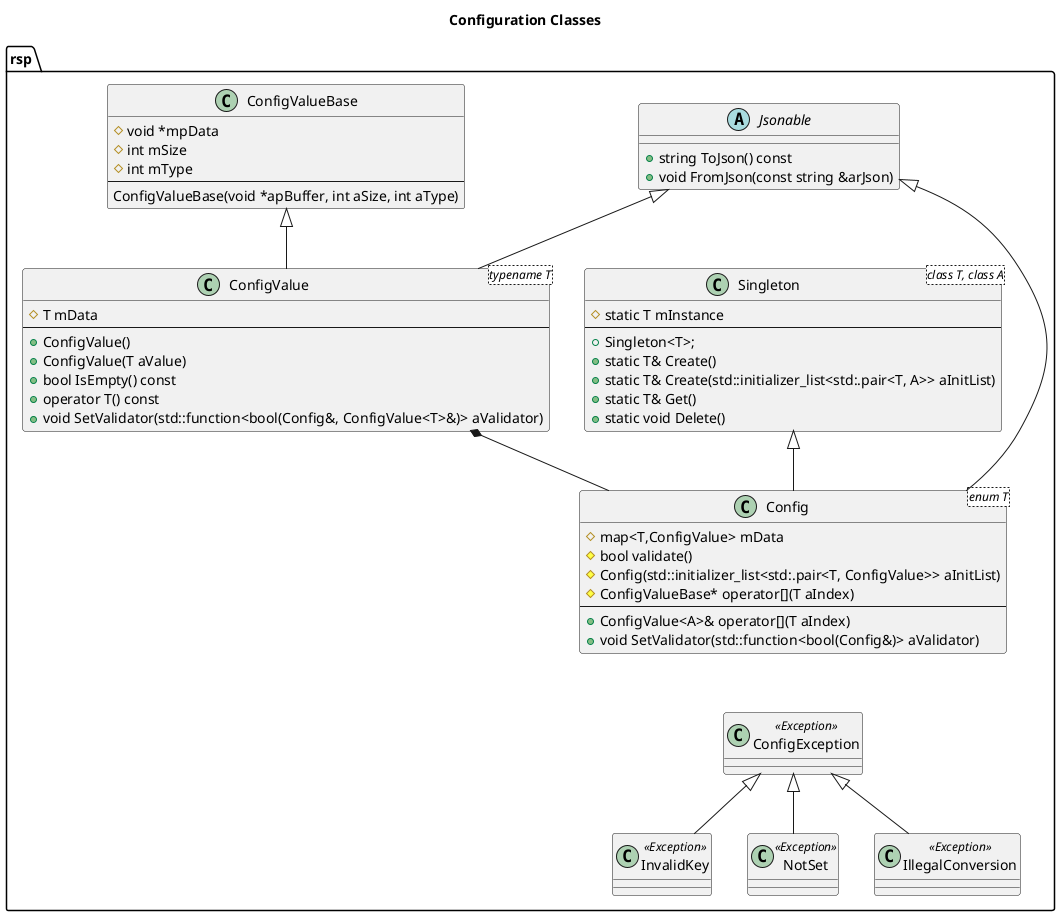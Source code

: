 @startuml

skinparam stereotypeCBackgroundColor<<Exception>> Red
'hide stereotype

title Configuration Classes

namespace rsp {

abstract class Jsonable {
    +string ToJson() const
    +void FromJson(const string &arJson)
}

class Singleton<class T, class A> {
    #static T mInstance
--
    +Singleton<T>;
    +static T& Create()
    +static T& Create(std::initializer_list<std:.pair<T, A>> aInitList)
    +static T& Get()
    +static void Delete()
}

class ConfigValueBase {
    #void *mpData
    #int mSize
    #int mType
--
    ConfigValueBase(void *apBuffer, int aSize, int aType)
}

class ConfigValue<typename T> {
    #T mData
--
    +ConfigValue()
    +ConfigValue(T aValue)
    +bool IsEmpty() const
    +operator T() const
    +void SetValidator(std::function<bool(Config&, ConfigValue<T>&)> aValidator)
}

class Config<enum T> {
    #map<T,ConfigValue> mData
    #bool validate()
    #Config(std::initializer_list<std:.pair<T, ConfigValue>> aInitList)
    #ConfigValueBase* operator[](T aIndex)
--
    +ConfigValue<A>& operator[](T aIndex)
    +void SetValidator(std::function<bool(Config&)> aValidator)
}

ConfigValueBase <|-- ConfigValue
ConfigValue *-- Config
Jsonable <|-- Config
Jsonable <|-- ConfigValue
Singleton <|-- Config

class ConfigException <<Exception>>
class InvalidKey <<Exception>>
class NotSet <<Exception>>
class IllegalConversion <<Exception>>

ConfigException <|-- InvalidKey
ConfigException <|-- NotSet
ConfigException <|-- IllegalConversion

Config <-down[hidden]- ConfigException

}

@enduml
